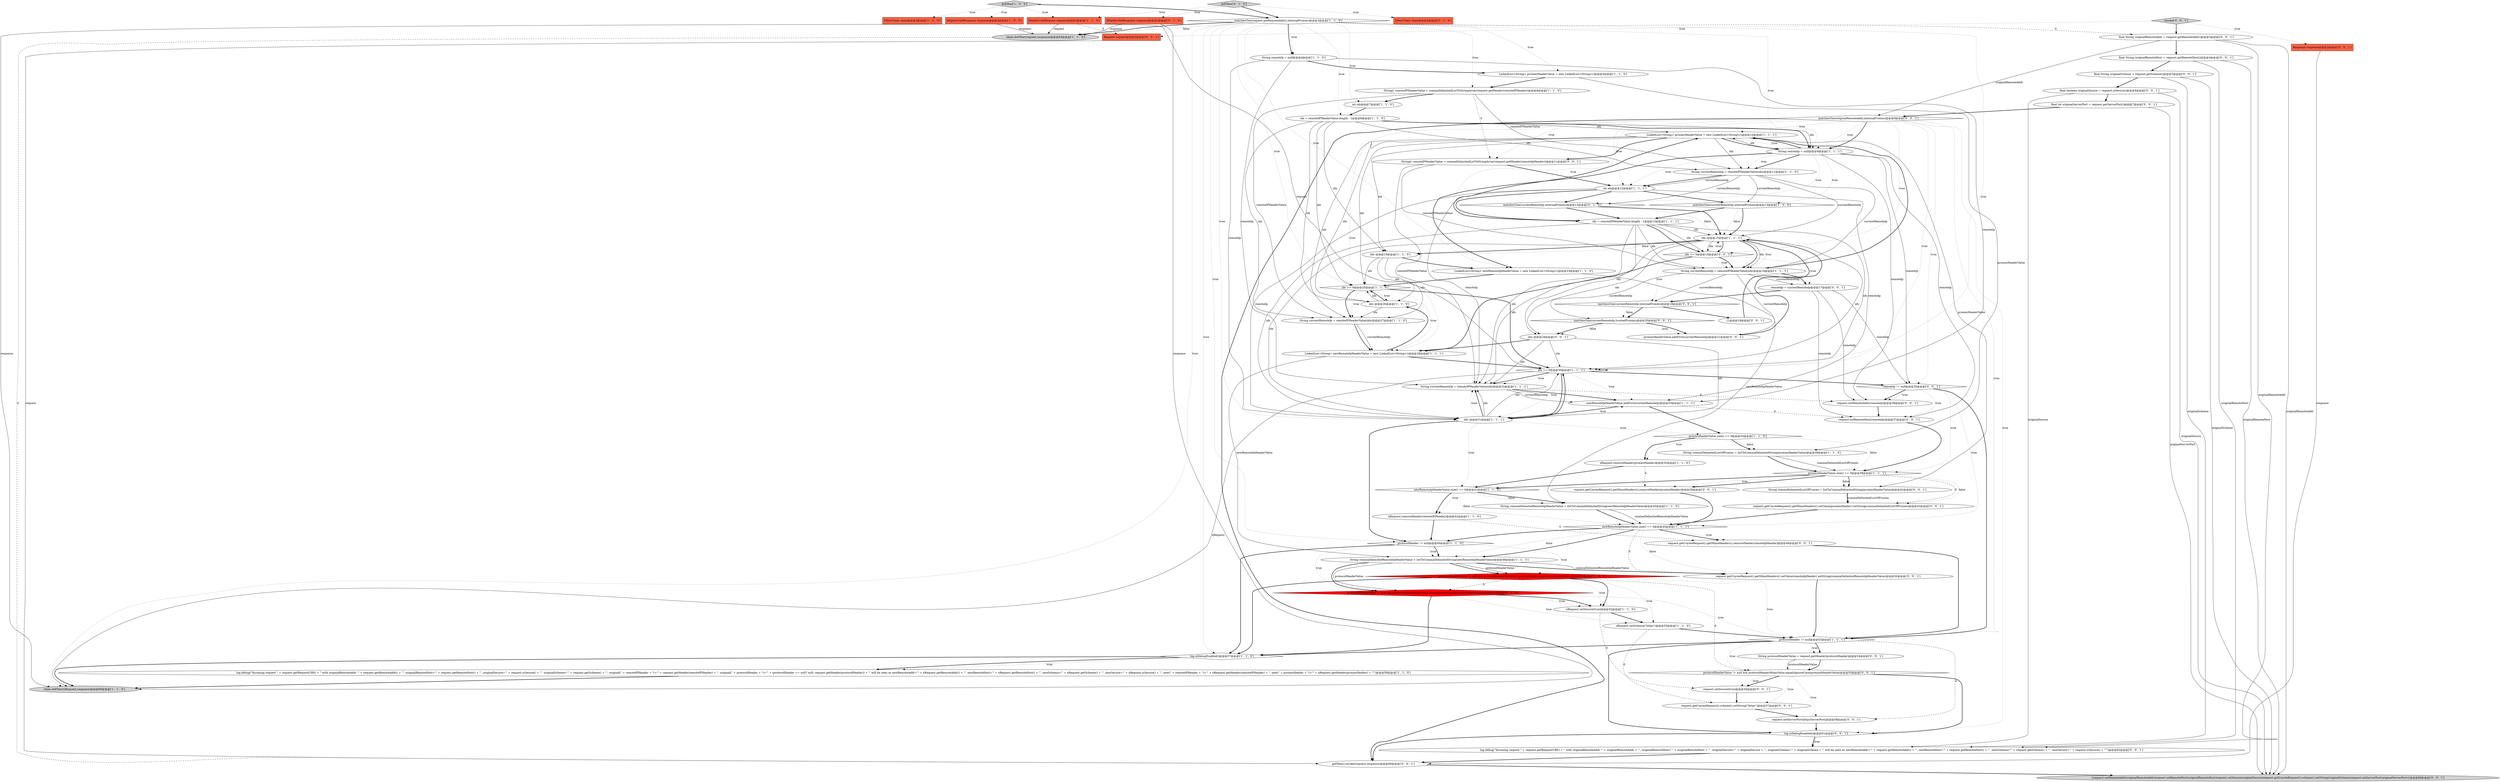 digraph {
16 [style = filled, label = "FilterChain chain@@@2@@@['1', '0', '0']", fillcolor = tomato, shape = box image = "AAA0AAABBB1BBB"];
57 [style = filled, label = "remoteIp != null@@@35@@@['0', '0', '1']", fillcolor = white, shape = diamond image = "AAA0AAABBB3BBB"];
18 [style = filled, label = "log.isDebugEnabled()@@@57@@@['1', '1', '0']", fillcolor = white, shape = diamond image = "AAA0AAABBB1BBB"];
5 [style = filled, label = "idx--@@@15@@@['1', '1', '1']", fillcolor = white, shape = ellipse image = "AAA0AAABBB1BBB"];
11 [style = filled, label = "LinkedList<String> newRemoteIpHeaderValue = new LinkedList<String>()@@@23@@@['1', '1', '0']", fillcolor = white, shape = ellipse image = "AAA0AAABBB1BBB"];
64 [style = filled, label = "String commaDelimitedListOfProxies = listToCommaDelimitedString(proxiesHeaderValue)@@@42@@@['0', '0', '1']", fillcolor = white, shape = ellipse image = "AAA0AAABBB3BBB"];
66 [style = filled, label = "final int originalServerPort = request.getServerPort()@@@7@@@['0', '0', '1']", fillcolor = white, shape = ellipse image = "AAA0AAABBB3BBB"];
80 [style = filled, label = "Request request@@@2@@@['0', '0', '1']", fillcolor = tomato, shape = box image = "AAA0AAABBB3BBB"];
21 [style = filled, label = "LinkedList<String> proxiesHeaderValue = new LinkedList<String>()@@@10@@@['1', '1', '1']", fillcolor = white, shape = ellipse image = "AAA0AAABBB1BBB"];
32 [style = filled, label = "int idx@@@7@@@['1', '1', '0']", fillcolor = white, shape = ellipse image = "AAA0AAABBB1BBB"];
9 [style = filled, label = "LinkedList<String> proxiesHeaderValue = new LinkedList<String>()@@@5@@@['1', '1', '0']", fillcolor = white, shape = ellipse image = "AAA0AAABBB1BBB"];
17 [style = filled, label = "idx = remoteIPHeaderValue.length - 1@@@8@@@['1', '1', '0']", fillcolor = white, shape = ellipse image = "AAA0AAABBB1BBB"];
63 [style = filled, label = "request.setSecure(true)@@@56@@@['0', '0', '1']", fillcolor = white, shape = ellipse image = "AAA0AAABBB3BBB"];
6 [style = filled, label = "idx--@@@26@@@['1', '1', '0']", fillcolor = white, shape = ellipse image = "AAA0AAABBB1BBB"];
37 [style = filled, label = "protocolHeader != null@@@53@@@['1', '1', '1']", fillcolor = white, shape = diamond image = "AAA0AAABBB1BBB"];
34 [style = filled, label = "LinkedList<String> newRemoteIpHeaderValue = new LinkedList<String>()@@@28@@@['1', '1', '1']", fillcolor = white, shape = ellipse image = "AAA0AAABBB1BBB"];
12 [style = filled, label = "String commaDelimitedListOfProxies = listToCommaDelimitedString(proxiesHeaderValue)@@@38@@@['1', '1', '0']", fillcolor = white, shape = ellipse image = "AAA0AAABBB1BBB"];
45 [style = filled, label = "String currentRemoteIp = remoteIPHeaderValue(idx(@@@32@@@['1', '1', '1']", fillcolor = white, shape = ellipse image = "AAA0AAABBB1BBB"];
72 [style = filled, label = "idx >= 0@@@14@@@['0', '0', '1']", fillcolor = white, shape = diamond image = "AAA0AAABBB3BBB"];
47 [style = filled, label = "FilterChain chain@@@2@@@['0', '1', '0']", fillcolor = tomato, shape = box image = "AAA0AAABBB2BBB"];
39 [style = filled, label = "chain.doFilter(request,response)@@@63@@@['1', '1', '0']", fillcolor = lightgray, shape = ellipse image = "AAA0AAABBB1BBB"];
3 [style = filled, label = "String commaDelimitedRemoteIpHeaderValue = listToCommaDelimitedString(newRemoteIpHeaderValue)@@@45@@@['1', '1', '0']", fillcolor = white, shape = ellipse image = "AAA0AAABBB1BBB"];
1 [style = filled, label = "chain.doFilter(xRequest,response)@@@60@@@['1', '1', '0']", fillcolor = lightgray, shape = ellipse image = "AAA0AAABBB1BBB"];
53 [style = filled, label = "protocolHeaderValue != null && protocolHeaderHttpsValue.equalsIgnoreCase(protocolHeaderValue)@@@55@@@['0', '0', '1']", fillcolor = white, shape = diamond image = "AAA0AAABBB3BBB"];
26 [style = filled, label = "xRequest.setScheme(\"https\")@@@53@@@['1', '1', '0']", fillcolor = white, shape = ellipse image = "AAA0AAABBB1BBB"];
71 [style = filled, label = "request.getCoyoteRequest().getMimeHeaders().setValue(proxiesHeader).setString(commaDelimitedListOfProxies)@@@43@@@['0', '0', '1']", fillcolor = white, shape = ellipse image = "AAA0AAABBB3BBB"];
50 [style = filled, label = "protocolHeaderValue != null && protocolHeaderHttpsValue.equalsIgnoreCase(protocolHeaderValue)@@@51@@@['0', '1', '0']", fillcolor = red, shape = diamond image = "AAA1AAABBB2BBB"];
61 [style = filled, label = "request.setRemoteAddr(remoteIp)@@@36@@@['0', '0', '1']", fillcolor = white, shape = ellipse image = "AAA0AAABBB3BBB"];
29 [style = filled, label = "HttpServletRequest request@@@2@@@['1', '1', '0']", fillcolor = tomato, shape = box image = "AAA0AAABBB1BBB"];
14 [style = filled, label = "log.debug(\"Incoming request \" + request.getRequestURI() + \" with originalRemoteAddr '\" + request.getRemoteAddr() + \"', originalRemoteHost='\" + request.getRemoteHost() + \"', originalSecure='\" + request.isSecure() + \"', originalScheme='\" + request.getScheme() + \"', original(\" + remoteIPHeader + \"(='\" + request.getHeader(remoteIPHeader) + \", original(\" + protocolHeader + \"(='\" + (protocolHeader == null? null: request.getHeader(protocolHeader)) + \"' will be seen as newRemoteAddr='\" + xRequest.getRemoteAddr() + \"', newRemoteHost='\" + xRequest.getRemoteHost() + \"', newScheme='\" + xRequest.getScheme() + \"', newSecure='\" + xRequest.isSecure() + \"', new(\" + remoteIPHeader + \"(='\" + xRequest.getHeader(remoteIPHeader) + \", new(\" + proxiesHeader + \"(='\" + xRequest.getHeader(proxiesHeader) + \"'\")@@@58@@@['1', '1', '0']", fillcolor = white, shape = ellipse image = "AAA0AAABBB1BBB"];
38 [style = filled, label = "idx--@@@31@@@['1', '1', '1']", fillcolor = white, shape = ellipse image = "AAA0AAABBB1BBB"];
56 [style = filled, label = "final String originalRemoteAddr = request.getRemoteAddr()@@@3@@@['0', '0', '1']", fillcolor = white, shape = ellipse image = "AAA0AAABBB3BBB"];
58 [style = filled, label = "remoteIp = currentRemoteIp@@@17@@@['0', '0', '1']", fillcolor = white, shape = ellipse image = "AAA0AAABBB3BBB"];
59 [style = filled, label = "matchesOne(currentRemoteIp,trustedProxies)@@@20@@@['0', '0', '1']", fillcolor = white, shape = diamond image = "AAA0AAABBB3BBB"];
10 [style = filled, label = "String(( remoteIPHeaderValue = commaDelimitedListToStringArray(request.getHeader(remoteIPHeader))@@@6@@@['1', '1', '0']", fillcolor = white, shape = ellipse image = "AAA0AAABBB1BBB"];
60 [style = filled, label = "getNext().invoke(request,response)@@@66@@@['0', '0', '1']", fillcolor = white, shape = ellipse image = "AAA0AAABBB3BBB"];
13 [style = filled, label = "newRemoteIpHeaderValue.size() == 0@@@45@@@['1', '1', '1']", fillcolor = white, shape = diamond image = "AAA0AAABBB1BBB"];
8 [style = filled, label = "String remoteIp = null@@@4@@@['1', '1', '0']", fillcolor = white, shape = ellipse image = "AAA0AAABBB1BBB"];
69 [style = filled, label = "final String originalRemoteHost = request.getRemoteHost()@@@4@@@['0', '0', '1']", fillcolor = white, shape = ellipse image = "AAA0AAABBB3BBB"];
83 [style = filled, label = "request.getCoyoteRequest().getMimeHeaders().setValue(remoteIpHeader).setString(commaDelimitedRemoteIpHeaderValue)@@@50@@@['0', '0', '1']", fillcolor = white, shape = ellipse image = "AAA0AAABBB3BBB"];
77 [style = filled, label = "request.getCoyoteRequest().getMimeHeaders().removeHeader(proxiesHeader)@@@39@@@['0', '0', '1']", fillcolor = white, shape = ellipse image = "AAA0AAABBB3BBB"];
70 [style = filled, label = "log.debug(\"Incoming request \" + request.getRequestURI() + \" with originalRemoteAddr '\" + originalRemoteAddr + \"', originalRemoteHost='\" + originalRemoteHost + \"', originalSecure='\" + originalSecure + \"', originalScheme='\" + originalScheme + \"' will be seen as newRemoteAddr='\" + request.getRemoteAddr() + \"', newRemoteHost='\" + request.getRemoteHost() + \"', newScheme='\" + request.getScheme() + \"', newSecure='\" + request.isSecure() + \"'\")@@@62@@@['0', '0', '1']", fillcolor = white, shape = ellipse image = "AAA0AAABBB3BBB"];
42 [style = filled, label = "protocolHeader != null@@@49@@@['1', '1', '0']", fillcolor = white, shape = diamond image = "AAA0AAABBB1BBB"];
35 [style = filled, label = "newRemoteIpHeaderValue.addFirst(currentRemoteIp)@@@33@@@['1', '1', '1']", fillcolor = white, shape = ellipse image = "AAA0AAABBB1BBB"];
20 [style = filled, label = "proxiesHeaderValue.size() == 0@@@38@@@['1', '1', '1']", fillcolor = white, shape = diamond image = "AAA0AAABBB1BBB"];
52 [style = filled, label = "idx--@@@24@@@['0', '0', '1']", fillcolor = white, shape = ellipse image = "AAA0AAABBB3BBB"];
33 [style = filled, label = "xRequest.removeHeader(proxiesHeader)@@@35@@@['1', '1', '0']", fillcolor = white, shape = ellipse image = "AAA0AAABBB1BBB"];
65 [style = filled, label = "request.getCoyoteRequest().getMimeHeaders().removeHeader(remoteIpHeader)@@@46@@@['0', '0', '1']", fillcolor = white, shape = ellipse image = "AAA0AAABBB3BBB"];
54 [style = filled, label = "Response response@@@2@@@['0', '0', '1']", fillcolor = tomato, shape = box image = "AAA0AAABBB3BBB"];
81 [style = filled, label = "log.isDebugEnabled()@@@61@@@['0', '0', '1']", fillcolor = white, shape = diamond image = "AAA0AAABBB3BBB"];
78 [style = filled, label = "final boolean originalSecure = request.isSecure()@@@6@@@['0', '0', '1']", fillcolor = white, shape = ellipse image = "AAA0AAABBB3BBB"];
84 [style = filled, label = "invoke['0', '0', '1']", fillcolor = lightgray, shape = diamond image = "AAA0AAABBB3BBB"];
46 [style = filled, label = "matchesOne(currentRemoteIp,internalProxies)@@@13@@@['0', '1', '0']", fillcolor = white, shape = diamond image = "AAA0AAABBB2BBB"];
75 [style = filled, label = "matchesOne(currentRemoteIp,internalProxies)@@@18@@@['0', '0', '1']", fillcolor = white, shape = diamond image = "AAA0AAABBB3BBB"];
22 [style = filled, label = "idx = remoteIPHeaderValue.length - 1@@@13@@@['1', '1', '1']", fillcolor = white, shape = ellipse image = "AAA0AAABBB1BBB"];
74 [style = filled, label = "final String originalScheme = request.getScheme()@@@5@@@['0', '0', '1']", fillcolor = white, shape = ellipse image = "AAA0AAABBB3BBB"];
2 [style = filled, label = "matchesOne(request.getRemoteAddr(),internalProxies)@@@3@@@['1', '1', '0']", fillcolor = white, shape = diamond image = "AAA0AAABBB1BBB"];
55 [style = filled, label = "request.setRemoteHost(remoteIp)@@@37@@@['0', '0', '1']", fillcolor = white, shape = ellipse image = "AAA0AAABBB3BBB"];
62 [style = filled, label = "{request.setRemoteAddr(originalRemoteAddr)request.setRemoteHost(originalRemoteHost)request.setSecure(originalSecure)request.getCoyoteRequest().scheme().setString(originalScheme)request.setServerPort(originalServerPort)}@@@68@@@['0', '0', '1']", fillcolor = lightgray, shape = ellipse image = "AAA0AAABBB3BBB"];
44 [style = filled, label = "idx >= 0@@@25@@@['1', '1', '0']", fillcolor = white, shape = diamond image = "AAA0AAABBB1BBB"];
76 [style = filled, label = "request.setServerPort(httpsServerPort)@@@58@@@['0', '0', '1']", fillcolor = white, shape = ellipse image = "AAA0AAABBB3BBB"];
67 [style = filled, label = "String protocolHeaderValue = request.getHeader(protocolHeader)@@@54@@@['0', '0', '1']", fillcolor = white, shape = ellipse image = "AAA0AAABBB3BBB"];
19 [style = filled, label = "String remoteIp = null@@@9@@@['1', '1', '1']", fillcolor = white, shape = ellipse image = "AAA0AAABBB1BBB"];
15 [style = filled, label = "idx >= 0@@@30@@@['1', '1', '1']", fillcolor = white, shape = diamond image = "AAA0AAABBB1BBB"];
73 [style = filled, label = "matchesOne(originalRemoteAddr,internalProxies)@@@8@@@['0', '0', '1']", fillcolor = white, shape = diamond image = "AAA0AAABBB3BBB"];
31 [style = filled, label = "xRequest.setSecure(true)@@@52@@@['1', '1', '0']", fillcolor = white, shape = ellipse image = "AAA0AAABBB1BBB"];
79 [style = filled, label = "proxiesHeaderValue.addFirst(currentRemoteIp)@@@21@@@['0', '0', '1']", fillcolor = white, shape = ellipse image = "AAA0AAABBB3BBB"];
40 [style = filled, label = "xRequest.removeHeader(remoteIPHeader)@@@42@@@['1', '1', '0']", fillcolor = white, shape = ellipse image = "AAA0AAABBB1BBB"];
36 [style = filled, label = "String commaDelimitedRemoteIpHeaderValue = listToCommaDelimitedString(newRemoteIpHeaderValue)@@@49@@@['1', '1', '1']", fillcolor = white, shape = ellipse image = "AAA0AAABBB1BBB"];
49 [style = filled, label = "HttpServletResponse response@@@2@@@['0', '1', '0']", fillcolor = tomato, shape = box image = "AAA0AAABBB2BBB"];
68 [style = filled, label = "String(( remoteIPHeaderValue = commaDelimitedListToStringArray(request.getHeader(remoteIpHeader))@@@11@@@['0', '0', '1']", fillcolor = white, shape = ellipse image = "AAA0AAABBB3BBB"];
28 [style = filled, label = "String currentRemoteIp = remoteIPHeaderValue(idx(@@@16@@@['1', '1', '1']", fillcolor = white, shape = ellipse image = "AAA0AAABBB1BBB"];
4 [style = filled, label = "matchesOne(currentRemoteIp,internalProxies)@@@13@@@['1', '0', '0']", fillcolor = white, shape = diamond image = "AAA0AAABBB1BBB"];
25 [style = filled, label = "String currentRemoteIp = remoteIPHeaderValue(idx(@@@11@@@['1', '1', '0']", fillcolor = white, shape = ellipse image = "AAA0AAABBB1BBB"];
0 [style = filled, label = "int idx@@@12@@@['1', '1', '1']", fillcolor = white, shape = ellipse image = "AAA0AAABBB1BBB"];
23 [style = filled, label = "String currentRemoteIp = remoteIPHeaderValue(idx(@@@27@@@['1', '1', '0']", fillcolor = white, shape = ellipse image = "AAA0AAABBB1BBB"];
24 [style = filled, label = "idx--@@@19@@@['1', '1', '0']", fillcolor = white, shape = ellipse image = "AAA0AAABBB1BBB"];
43 [style = filled, label = "newRemoteIpHeaderValue.size() == 0@@@41@@@['1', '1', '0']", fillcolor = white, shape = diamond image = "AAA0AAABBB1BBB"];
30 [style = filled, label = "doFilter['1', '0', '0']", fillcolor = lightgray, shape = diamond image = "AAA0AAABBB1BBB"];
27 [style = filled, label = "HttpServletResponse response@@@2@@@['1', '0', '0']", fillcolor = tomato, shape = box image = "AAA0AAABBB1BBB"];
82 [style = filled, label = "request.getCoyoteRequest().scheme().setString(\"https\")@@@57@@@['0', '0', '1']", fillcolor = white, shape = ellipse image = "AAA0AAABBB3BBB"];
7 [style = filled, label = "protocolHeaderValue != null && protocolHeaderSslValue.equalsIgnoreCase(protocolHeaderValue)@@@51@@@['1', '0', '0']", fillcolor = red, shape = diamond image = "AAA1AAABBB1BBB"];
41 [style = filled, label = "proxiesHeaderValue.size() == 0@@@34@@@['1', '1', '0']", fillcolor = white, shape = diamond image = "AAA0AAABBB1BBB"];
48 [style = filled, label = "doFilter['0', '1', '0']", fillcolor = lightgray, shape = diamond image = "AAA0AAABBB2BBB"];
51 [style = filled, label = "{}@@@18@@@['0', '0', '1']", fillcolor = white, shape = ellipse image = "AAA0AAABBB3BBB"];
45->61 [style = dashed, label="0"];
17->6 [style = solid, label="idx"];
78->62 [style = solid, label="originalSecure"];
78->70 [style = solid, label="originalSecure"];
73->81 [style = dotted, label="true"];
6->23 [style = solid, label="idx"];
51->5 [style = bold, label=""];
40->65 [style = dashed, label="0"];
71->13 [style = bold, label=""];
5->52 [style = solid, label="idx"];
28->58 [style = solid, label="currentRemoteIp"];
72->75 [style = dotted, label="true"];
52->15 [style = solid, label="idx"];
0->46 [style = bold, label=""];
35->41 [style = bold, label=""];
38->41 [style = dotted, label="true"];
46->5 [style = bold, label=""];
41->20 [style = dotted, label="false"];
22->52 [style = solid, label="idx"];
31->63 [style = dashed, label="0"];
37->76 [style = dashed, label="0"];
53->63 [style = bold, label=""];
64->71 [style = solid, label="commaDelimitedListOfProxies"];
4->5 [style = dotted, label="false"];
34->15 [style = bold, label=""];
2->15 [style = dotted, label="true"];
44->15 [style = bold, label=""];
19->11 [style = bold, label=""];
10->32 [style = bold, label=""];
22->45 [style = solid, label="idx"];
7->31 [style = bold, label=""];
9->10 [style = bold, label=""];
5->28 [style = bold, label=""];
38->42 [style = bold, label=""];
2->18 [style = dotted, label="true"];
41->12 [style = dotted, label="false"];
15->57 [style = bold, label=""];
68->0 [style = bold, label=""];
38->15 [style = bold, label=""];
17->24 [style = solid, label="idx"];
8->38 [style = solid, label="remoteIp"];
53->81 [style = bold, label=""];
2->11 [style = dotted, label="true"];
43->13 [style = dotted, label="false"];
22->15 [style = solid, label="idx"];
43->40 [style = bold, label=""];
80->60 [style = solid, label="request"];
44->23 [style = bold, label=""];
72->5 [style = dotted, label="true"];
82->76 [style = bold, label=""];
33->77 [style = dashed, label="0"];
37->67 [style = dotted, label="true"];
28->21 [style = bold, label=""];
43->3 [style = bold, label=""];
28->75 [style = solid, label="currentRemoteIp"];
53->76 [style = dotted, label="true"];
17->23 [style = solid, label="idx"];
20->71 [style = dashed, label="0"];
15->1 [style = solid, label="xRequest"];
12->20 [style = solid, label="commaDelimitedListOfProxies"];
44->34 [style = dotted, label="true"];
24->11 [style = bold, label=""];
65->37 [style = bold, label=""];
13->36 [style = bold, label=""];
10->25 [style = solid, label="remoteIPHeaderValue"];
76->81 [style = bold, label=""];
66->73 [style = bold, label=""];
20->43 [style = bold, label=""];
21->44 [style = solid, label="idx"];
35->38 [style = bold, label=""];
41->33 [style = dotted, label="true"];
46->5 [style = dotted, label="false"];
21->6 [style = solid, label="idx"];
10->68 [style = dashed, label="0"];
27->1 [style = solid, label="response"];
26->82 [style = dashed, label="0"];
45->35 [style = solid, label="currentRemoteIp"];
50->26 [style = dotted, label="true"];
45->35 [style = bold, label=""];
21->64 [style = solid, label="proxiesHeaderValue"];
19->55 [style = solid, label="remoteIp"];
2->8 [style = dotted, label="true"];
73->60 [style = bold, label=""];
56->73 [style = solid, label="originalRemoteAddr"];
2->10 [style = dotted, label="true"];
58->75 [style = bold, label=""];
73->15 [style = dotted, label="true"];
73->57 [style = dotted, label="true"];
25->28 [style = solid, label="currentRemoteIp"];
15->38 [style = bold, label=""];
21->23 [style = solid, label="idx"];
54->60 [style = solid, label="response"];
56->70 [style = solid, label="originalRemoteAddr"];
22->38 [style = solid, label="idx"];
50->37 [style = dotted, label="true"];
64->71 [style = bold, label=""];
75->59 [style = bold, label=""];
57->61 [style = bold, label=""];
21->19 [style = bold, label=""];
17->21 [style = solid, label="idx"];
48->2 [style = bold, label=""];
74->78 [style = bold, label=""];
73->19 [style = dotted, label="true"];
50->18 [style = bold, label=""];
11->44 [style = bold, label=""];
84->56 [style = bold, label=""];
36->83 [style = solid, label="commaDelimitedRemoteIpHeaderValue"];
60->62 [style = bold, label=""];
42->36 [style = dotted, label="true"];
72->28 [style = dotted, label="true"];
2->56 [style = dashed, label="0"];
3->13 [style = solid, label="commaDelimitedRemoteIpHeaderValue"];
22->5 [style = solid, label="idx"];
38->45 [style = bold, label=""];
19->21 [style = dotted, label="true"];
5->24 [style = dotted, label="false"];
15->35 [style = dotted, label="true"];
78->66 [style = bold, label=""];
67->53 [style = bold, label=""];
36->50 [style = solid, label="protocolHeaderValue"];
56->69 [style = bold, label=""];
19->25 [style = bold, label=""];
2->39 [style = bold, label=""];
17->44 [style = solid, label="idx"];
42->7 [style = dotted, label="true"];
30->29 [style = dotted, label="true"];
73->21 [style = dotted, label="true"];
61->55 [style = bold, label=""];
68->45 [style = solid, label="remoteIPHeaderValue"];
48->47 [style = dotted, label="true"];
18->1 [style = bold, label=""];
83->37 [style = bold, label=""];
19->4 [style = dotted, label="true"];
20->71 [style = dotted, label="false"];
19->0 [style = dotted, label="true"];
58->55 [style = solid, label="remoteIp"];
9->12 [style = solid, label="proxiesHeaderValue"];
24->6 [style = solid, label="idx"];
49->1 [style = solid, label="response"];
43->3 [style = dotted, label="false"];
73->37 [style = dotted, label="true"];
6->44 [style = solid, label="idx"];
50->31 [style = bold, label=""];
5->38 [style = solid, label="idx"];
52->38 [style = solid, label="idx"];
5->72 [style = bold, label=""];
11->3 [style = solid, label="newRemoteIpHeaderValue"];
44->23 [style = dotted, label="true"];
29->80 [style = dashed, label="0"];
21->68 [style = bold, label=""];
26->37 [style = bold, label=""];
39->60 [style = dashed, label="0"];
36->50 [style = bold, label=""];
19->61 [style = solid, label="remoteIp"];
49->39 [style = solid, label="response"];
74->62 [style = solid, label="originalScheme"];
8->45 [style = solid, label="remoteIp"];
53->82 [style = dotted, label="true"];
84->80 [style = dotted, label="true"];
59->79 [style = dotted, label="true"];
32->17 [style = bold, label=""];
4->22 [style = bold, label=""];
73->19 [style = bold, label=""];
2->19 [style = dotted, label="true"];
59->52 [style = dotted, label="false"];
20->64 [style = dotted, label="false"];
25->0 [style = bold, label=""];
13->36 [style = dotted, label="false"];
69->74 [style = bold, label=""];
73->72 [style = dotted, label="true"];
57->37 [style = bold, label=""];
35->55 [style = dashed, label="0"];
17->19 [style = solid, label="idx"];
38->15 [style = solid, label="idx"];
13->42 [style = bold, label=""];
24->23 [style = solid, label="idx"];
34->36 [style = solid, label="newRemoteIpHeaderValue"];
2->39 [style = dotted, label="false"];
24->44 [style = solid, label="idx"];
56->62 [style = solid, label="originalRemoteAddr"];
7->26 [style = dotted, label="true"];
7->31 [style = dotted, label="true"];
12->20 [style = bold, label=""];
0->38 [style = solid, label="remoteIp"];
72->58 [style = dotted, label="true"];
22->72 [style = solid, label="idx"];
52->45 [style = solid, label="idx"];
29->15 [style = solid, label="request"];
29->39 [style = solid, label="request"];
6->44 [style = bold, label=""];
69->70 [style = solid, label="originalRemoteHost"];
53->63 [style = dotted, label="true"];
73->22 [style = dotted, label="true"];
57->61 [style = dotted, label="true"];
31->26 [style = bold, label=""];
23->34 [style = solid, label="currentRemoteIp"];
2->9 [style = dotted, label="true"];
2->42 [style = dotted, label="true"];
13->83 [style = dashed, label="0"];
68->28 [style = solid, label="remoteIPHeaderValue"];
73->34 [style = dotted, label="true"];
84->54 [style = dotted, label="true"];
38->45 [style = solid, label="idx"];
5->24 [style = bold, label=""];
20->64 [style = bold, label=""];
20->77 [style = dotted, label="true"];
81->70 [style = dotted, label="true"];
33->43 [style = bold, label=""];
72->28 [style = bold, label=""];
7->53 [style = dashed, label="0"];
28->59 [style = solid, label="currentRemoteIp"];
25->5 [style = solid, label="currentRemoteIp"];
43->40 [style = dotted, label="true"];
5->28 [style = solid, label="idx"];
7->18 [style = bold, label=""];
74->70 [style = solid, label="originalScheme"];
22->72 [style = bold, label=""];
27->39 [style = solid, label="response"];
72->34 [style = bold, label=""];
38->45 [style = dotted, label="true"];
41->33 [style = bold, label=""];
41->12 [style = bold, label=""];
15->45 [style = dotted, label="true"];
57->13 [style = dotted, label="true"];
25->46 [style = solid, label="currentRemoteIp"];
58->57 [style = solid, label="remoteIp"];
77->13 [style = bold, label=""];
5->28 [style = dotted, label="true"];
4->5 [style = bold, label=""];
73->68 [style = dotted, label="true"];
36->83 [style = bold, label=""];
25->0 [style = solid, label="currentRemoteIp"];
67->53 [style = solid, label="protocolHeaderValue"];
28->58 [style = bold, label=""];
46->22 [style = bold, label=""];
0->45 [style = solid, label="remoteIp"];
10->23 [style = solid, label="remoteIPHeaderValue"];
19->21 [style = bold, label=""];
21->25 [style = solid, label="idx"];
59->79 [style = bold, label=""];
13->65 [style = bold, label=""];
37->67 [style = bold, label=""];
37->81 [style = bold, label=""];
63->82 [style = bold, label=""];
37->53 [style = dotted, label="true"];
19->25 [style = dotted, label="true"];
42->18 [style = bold, label=""];
58->61 [style = solid, label="remoteIp"];
15->45 [style = bold, label=""];
55->20 [style = bold, label=""];
13->83 [style = dotted, label="false"];
2->44 [style = dotted, label="true"];
42->50 [style = dotted, label="true"];
30->27 [style = dotted, label="true"];
2->17 [style = dotted, label="true"];
69->62 [style = solid, label="originalRemoteHost"];
22->21 [style = bold, label=""];
59->52 [style = bold, label=""];
36->7 [style = solid, label="protocolHeaderValue"];
21->24 [style = solid, label="idx"];
81->60 [style = bold, label=""];
5->72 [style = solid, label="idx"];
42->36 [style = bold, label=""];
52->34 [style = bold, label=""];
75->51 [style = bold, label=""];
0->35 [style = solid, label="remoteIp"];
28->79 [style = solid, label="currentRemoteIp"];
22->28 [style = solid, label="idx"];
18->14 [style = dotted, label="true"];
48->49 [style = dotted, label="true"];
7->37 [style = dotted, label="true"];
17->19 [style = bold, label=""];
14->1 [style = bold, label=""];
57->55 [style = dotted, label="true"];
2->32 [style = dotted, label="true"];
5->15 [style = solid, label="idx"];
75->59 [style = dotted, label="false"];
50->31 [style = dotted, label="true"];
8->35 [style = solid, label="remoteIp"];
57->20 [style = dotted, label="true"];
79->5 [style = bold, label=""];
25->4 [style = solid, label="currentRemoteIp"];
38->43 [style = dotted, label="true"];
30->16 [style = dotted, label="true"];
0->4 [style = bold, label=""];
2->1 [style = dotted, label="true"];
38->35 [style = dotted, label="true"];
36->7 [style = bold, label=""];
70->60 [style = bold, label=""];
0->22 [style = bold, label=""];
81->70 [style = bold, label=""];
17->25 [style = solid, label="idx"];
13->65 [style = dotted, label="true"];
19->46 [style = dotted, label="true"];
34->6 [style = bold, label=""];
8->9 [style = bold, label=""];
37->18 [style = bold, label=""];
23->34 [style = bold, label=""];
3->13 [style = bold, label=""];
19->57 [style = solid, label="remoteIp"];
21->19 [style = solid, label="idx"];
15->38 [style = dotted, label="true"];
66->62 [style = solid, label="originalServerPort"];
2->38 [style = dotted, label="true"];
7->50 [style = dashed, label="0"];
30->2 [style = bold, label=""];
44->6 [style = dotted, label="true"];
5->45 [style = solid, label="idx"];
40->42 [style = bold, label=""];
18->14 [style = bold, label=""];
20->77 [style = bold, label=""];
2->8 [style = bold, label=""];
73->0 [style = dotted, label="true"];
48->29 [style = dotted, label="true"];
}
